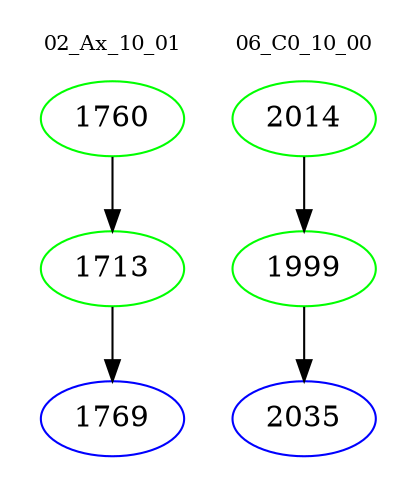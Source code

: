 digraph{
subgraph cluster_0 {
color = white
label = "02_Ax_10_01";
fontsize=10;
T0_1760 [label="1760", color="green"]
T0_1760 -> T0_1713 [color="black"]
T0_1713 [label="1713", color="green"]
T0_1713 -> T0_1769 [color="black"]
T0_1769 [label="1769", color="blue"]
}
subgraph cluster_1 {
color = white
label = "06_C0_10_00";
fontsize=10;
T1_2014 [label="2014", color="green"]
T1_2014 -> T1_1999 [color="black"]
T1_1999 [label="1999", color="green"]
T1_1999 -> T1_2035 [color="black"]
T1_2035 [label="2035", color="blue"]
}
}
